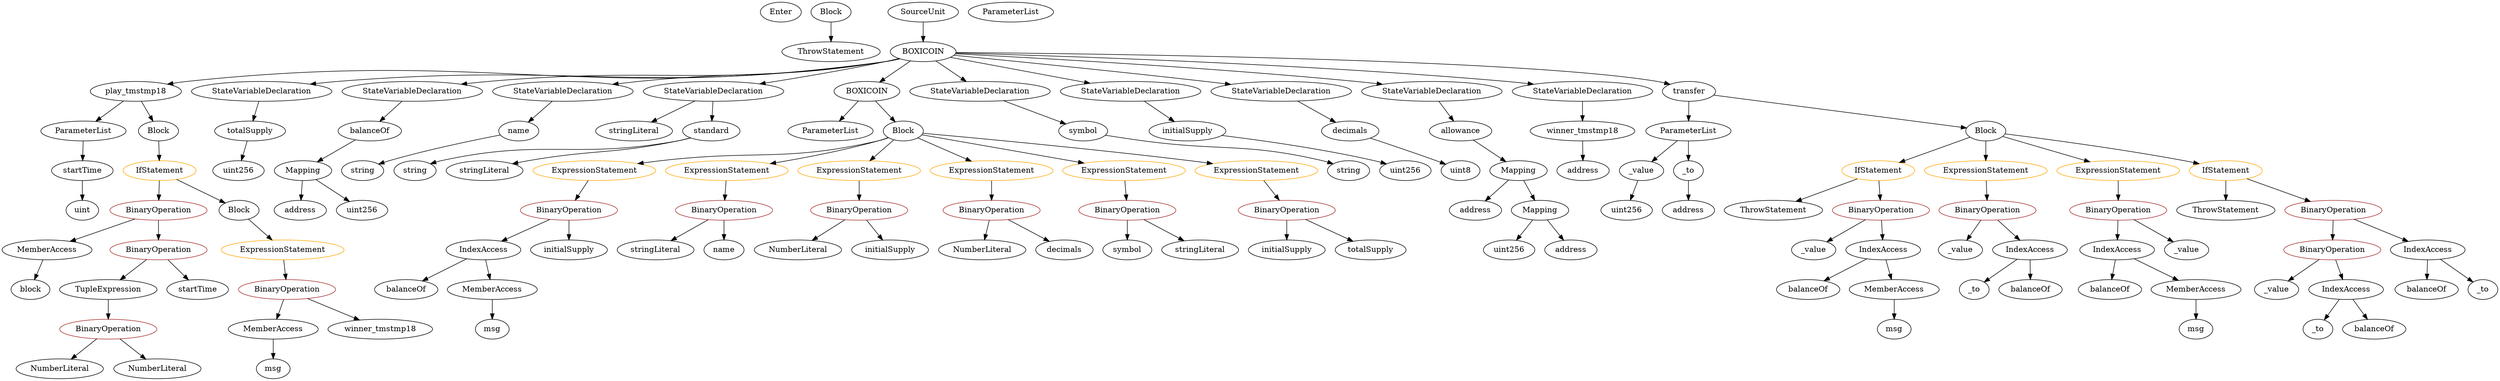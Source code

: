 strict digraph {
	graph [bb="0,0,3831,684"];
	node [label="\N"];
	Enter	[height=0.5,
		pos="1213,666",
		width=0.83628];
	ThrowStatement_Unnamed_2	[color=black,
		height=0.5,
		label=ThrowStatement,
		pos="1294,594",
		width=2.0006];
	ElementaryTypeName_uint256_4	[color=black,
		height=0.5,
		label=uint256,
		pos="2489,306",
		width=1.0442];
	IndexAccess_Unnamed_4	[color=black,
		height=0.5,
		label=IndexAccess,
		pos="3235,234",
		width=1.6402];
	Identifier_balanceOf_4	[color=black,
		height=0.5,
		label=balanceOf,
		pos="3214,162",
		width=1.3491];
	IndexAccess_Unnamed_4 -> Identifier_balanceOf_4	[pos="e,3219.2,180.1 3229.8,215.7 3227.6,208.24 3224.9,199.32 3222.4,190.97"];
	MemberAccess_Unnamed_2	[color=black,
		height=0.5,
		label=MemberAccess,
		pos="3350,162",
		width=1.9174];
	IndexAccess_Unnamed_4 -> MemberAccess_Unnamed_2	[pos="e,3323.8,178.98 3260.5,217.46 3276.3,207.9 3296.6,195.5 3314,184.94"];
	TupleExpression_Unnamed	[color=black,
		height=0.5,
		label=TupleExpression,
		pos="163.03,162",
		width=2.0422];
	BinaryOperation_Unnamed_13	[color=brown,
		height=0.5,
		label=BinaryOperation,
		pos="163.03,90",
		width=1.9867];
	TupleExpression_Unnamed -> BinaryOperation_Unnamed_13	[pos="e,163.03,108.1 163.03,143.7 163.03,136.41 163.03,127.73 163.03,119.54"];
	stringLiteral_Unnamed_2	[color=black,
		height=0.5,
		label=stringLiteral,
		pos="1016,234",
		width=1.5016];
	NumberLiteral_Unnamed	[color=black,
		height=0.5,
		label=NumberLiteral,
		pos="1230,234",
		width=1.765];
	ElementaryTypeName_uint256_3	[color=black,
		height=0.5,
		label=uint256,
		pos="2303,234",
		width=1.0442];
	MemberAccess_Unnamed_3	[color=black,
		height=0.5,
		label=MemberAccess,
		pos="69.028,234",
		width=1.9174];
	Identifier_block	[color=black,
		height=0.5,
		label=block,
		pos="40.028,162",
		width=0.87786];
	MemberAccess_Unnamed_3 -> Identifier_block	[pos="e,46.914,179.62 61.859,215.7 58.651,207.95 54.794,198.64 51.22,190.02"];
	ElementaryTypeName_string_1	[color=black,
		height=0.5,
		label=string,
		pos="593.03,378",
		width=0.864];
	ParameterList_Unnamed	[color=black,
		height=0.5,
		label=ParameterList,
		pos="1243,450",
		width=1.7095];
	stringLiteral_Unnamed_1	[color=black,
		height=0.5,
		label=stringLiteral,
		pos="957.03,450",
		width=1.5016];
	IfStatement_Unnamed	[color=orange,
		height=0.5,
		label=IfStatement,
		pos="2876,378",
		width=1.4739];
	ThrowStatement_Unnamed	[color=black,
		height=0.5,
		label=ThrowStatement,
		pos="2714,306",
		width=2.0006];
	IfStatement_Unnamed -> ThrowStatement_Unnamed	[pos="e,2749.1,322.14 2844,363.17 2819.8,352.72 2786.3,338.25 2759.4,326.61"];
	BinaryOperation_Unnamed_6	[color=brown,
		height=0.5,
		label=BinaryOperation,
		pos="2876,306",
		width=1.9867];
	IfStatement_Unnamed -> BinaryOperation_Unnamed_6	[pos="e,2876,324.1 2876,359.7 2876,352.41 2876,343.73 2876,335.54"];
	ExpressionStatement_Unnamed_4	[color=orange,
		height=0.5,
		label=ExpressionStatement,
		pos="937.03,378",
		width=2.458];
	BinaryOperation_Unnamed_4	[color=brown,
		height=0.5,
		label=BinaryOperation,
		pos="888.03,306",
		width=1.9867];
	ExpressionStatement_Unnamed_4 -> BinaryOperation_Unnamed_4	[pos="e,900,324.1 924.92,359.7 919.34,351.73 912.6,342.1 906.41,333.26"];
	Identifier_initialSupply	[color=black,
		height=0.5,
		label=initialSupply,
		pos="1368,234",
		width=1.5571];
	Identifier_balanceOf_3	[color=black,
		height=0.5,
		label=balanceOf,
		pos="3710,162",
		width=1.3491];
	Identifier_initialSupply_2	[color=black,
		height=0.5,
		label=initialSupply,
		pos="1968,234",
		width=1.5571];
	NumberLiteral_Unnamed_3	[color=black,
		height=0.5,
		label=NumberLiteral,
		pos="91.028,18",
		width=1.765];
	BinaryOperation_Unnamed_13 -> NumberLiteral_Unnamed_3	[pos="e,108.3,35.789 145.6,72.055 136.84,63.543 126.07,53.068 116.41,43.681"];
	NumberLiteral_Unnamed_2	[color=black,
		height=0.5,
		label=NumberLiteral,
		pos="236.03,18",
		width=1.765];
	BinaryOperation_Unnamed_13 -> NumberLiteral_Unnamed_2	[pos="e,218.6,35.713 180.33,72.411 189.35,63.757 200.57,53.003 210.56,43.417"];
	Identifier__value_2	[color=black,
		height=0.5,
		label=_value,
		pos="3347,234",
		width=0.96103];
	VariableDeclaration_standard	[color=black,
		height=0.5,
		label=standard,
		pos="1072,450",
		width=1.1828];
	ElementaryTypeName_string	[color=black,
		height=0.5,
		label=string,
		pos="673.03,378",
		width=0.864];
	VariableDeclaration_standard -> ElementaryTypeName_string	[pos="e,696.32,390.21 1040.4,437.55 1033.7,435.45 1026.7,433.47 1020,432 885.85,402.51 845.81,431.22 713.03,396 711.04,395.47 709.01,394.86 \
706.99,394.2"];
	stringLiteral_Unnamed	[color=black,
		height=0.5,
		label=stringLiteral,
		pos="776.03,378",
		width=1.5016];
	VariableDeclaration_standard -> stringLiteral_Unnamed	[pos="e,816.56,390.17 1039.7,437.79 1033.3,435.72 1026.5,433.69 1020,432 941.12,411.29 919.49,414.48 840.03,396 835.98,395.06 831.8,394.05 \
827.61,393"];
	FunctionDefinition_play_tmstmp18	[color=black,
		height=0.5,
		label=play_tmstmp18,
		pos="225.03,522",
		width=1.8897];
	ParameterList_Unnamed_3	[color=black,
		height=0.5,
		label=ParameterList,
		pos="120.03,450",
		width=1.7095];
	FunctionDefinition_play_tmstmp18 -> ParameterList_Unnamed_3	[pos="e,143.89,466.91 200.67,504.76 186.53,495.33 168.51,483.32 153.09,473.04"];
	Block_Unnamed_3	[color=black,
		height=0.5,
		label=Block,
		pos="233.03,450",
		width=0.90558];
	FunctionDefinition_play_tmstmp18 -> Block_Unnamed_3	[pos="e,231.07,468.1 227.01,503.7 227.84,496.41 228.83,487.73 229.77,479.54"];
	Parameter_startTime	[color=black,
		height=0.5,
		label=startTime,
		pos="118.03,378",
		width=1.266];
	ParameterList_Unnamed_3 -> Parameter_startTime	[pos="e,118.52,396.1 119.53,431.7 119.33,424.41 119.08,415.73 118.84,407.54"];
	ElementaryTypeName_address_3	[color=black,
		height=0.5,
		label=address,
		pos="2584,306",
		width=1.0996];
	VariableDeclaration_totalSupply	[color=black,
		height=0.5,
		label=totalSupply,
		pos="408.03,450",
		width=1.4739];
	ElementaryTypeName_uint256_1	[color=black,
		height=0.5,
		label=uint256,
		pos="401.03,378",
		width=1.0442];
	VariableDeclaration_totalSupply -> ElementaryTypeName_uint256_1	[pos="e,402.74,396.1 406.3,431.7 405.57,424.41 404.7,415.73 403.88,407.54"];
	Identifier__value_1	[color=black,
		height=0.5,
		label=_value,
		pos="3472,162",
		width=0.96103];
	Identifier__value_3	[color=black,
		height=0.5,
		label=_value,
		pos="2987,234",
		width=0.96103];
	ElementaryTypeName_uint	[color=black,
		height=0.5,
		label=uint,
		pos="118.03,306",
		width=0.75];
	Parameter_startTime -> ElementaryTypeName_uint	[pos="e,118.03,324.1 118.03,359.7 118.03,352.41 118.03,343.73 118.03,335.54"];
	Identifier_msg_2	[color=black,
		height=0.5,
		label=msg,
		pos="3350,90",
		width=0.75];
	ExpressionStatement_Unnamed_1	[color=orange,
		height=0.5,
		label=ExpressionStatement,
		pos="1132,378",
		width=2.458];
	BinaryOperation_Unnamed_1	[color=brown,
		height=0.5,
		label=BinaryOperation,
		pos="1118,306",
		width=1.9867];
	ExpressionStatement_Unnamed_1 -> BinaryOperation_Unnamed_1	[pos="e,1121.4,324.1 1128.6,359.7 1127.1,352.32 1125.3,343.52 1123.7,335.25"];
	Identifier_msg_3	[color=black,
		height=0.5,
		label=msg,
		pos="390.03,18",
		width=0.75];
	MemberAccess_Unnamed_4	[color=black,
		height=0.5,
		label=MemberAccess,
		pos="390.03,90",
		width=1.9174];
	MemberAccess_Unnamed_4 -> Identifier_msg_3	[pos="e,390.03,36.104 390.03,71.697 390.03,64.407 390.03,55.726 390.03,47.536"];
	IfStatement_Unnamed_2	[color=orange,
		height=0.5,
		label=IfStatement,
		pos="235.03,378",
		width=1.4739];
	BinaryOperation_Unnamed_11	[color=brown,
		height=0.5,
		label=BinaryOperation,
		pos="235.03,306",
		width=1.9867];
	IfStatement_Unnamed_2 -> BinaryOperation_Unnamed_11	[pos="e,235.03,324.1 235.03,359.7 235.03,352.41 235.03,343.73 235.03,335.54"];
	Block_Unnamed_4	[color=black,
		height=0.5,
		label=Block,
		pos="390.03,306",
		width=0.90558];
	IfStatement_Unnamed_2 -> Block_Unnamed_4	[pos="e,365.21,318.21 266.02,363 291.65,351.43 328.03,335 354.77,322.93"];
	Identifier__value	[color=black,
		height=0.5,
		label=_value,
		pos="2763,234",
		width=0.96103];
	Block_Unnamed_3 -> IfStatement_Unnamed_2	[pos="e,234.54,396.1 233.52,431.7 233.73,424.41 233.98,415.73 234.21,407.54"];
	ParameterList_Unnamed_2	[color=black,
		height=0.5,
		label=ParameterList,
		pos="1572,666",
		width=1.7095];
	IndexAccess_Unnamed	[color=black,
		height=0.5,
		label=IndexAccess,
		pos="755.03,234",
		width=1.6402];
	BinaryOperation_Unnamed_4 -> IndexAccess_Unnamed	[pos="e,783.86,250.18 858.18,289.29 839.18,279.29 814.37,266.23 793.85,255.43"];
	Identifier_initialSupply_1	[color=black,
		height=0.5,
		label=initialSupply,
		pos="888.03,234",
		width=1.5571];
	BinaryOperation_Unnamed_4 -> Identifier_initialSupply_1	[pos="e,888.03,252.1 888.03,287.7 888.03,280.41 888.03,271.73 888.03,263.54"];
	ElementaryTypeName_address	[color=black,
		height=0.5,
		label=address,
		pos="497.03,306",
		width=1.0996];
	Identifier__to	[color=black,
		height=0.5,
		label=_to,
		pos="3537,90",
		width=0.75];
	Identifier_balanceOf_2	[color=black,
		height=0.5,
		label=balanceOf,
		pos="3631,90",
		width=1.3491];
	VariableDeclaration_allowance	[color=black,
		height=0.5,
		label=allowance,
		pos="2230,450",
		width=1.3076];
	Mapping_Unnamed_1	[color=black,
		height=0.5,
		label=Mapping,
		pos="2311,378",
		width=1.2105];
	VariableDeclaration_allowance -> Mapping_Unnamed_1	[pos="e,2292.7,394.82 2248.4,433.12 2259,423.99 2272.4,412.36 2284.2,402.22"];
	Identifier_balanceOf	[color=black,
		height=0.5,
		label=balanceOf,
		pos="687.03,162",
		width=1.3491];
	IndexAccess_Unnamed -> Identifier_balanceOf	[pos="e,703.03,179.47 738.91,216.41 730.53,207.78 720.12,197.06 710.82,187.5"];
	MemberAccess_Unnamed	[color=black,
		height=0.5,
		label=MemberAccess,
		pos="823.03,162",
		width=1.9174];
	IndexAccess_Unnamed -> MemberAccess_Unnamed	[pos="e,806.56,179.96 771.14,216.41 779.32,207.99 789.43,197.58 798.55,188.2"];
	StateVariableDeclaration_Unnamed_5	[color=black,
		height=0.5,
		label=StateVariableDeclaration,
		pos="412.03,522",
		width=2.8184];
	StateVariableDeclaration_Unnamed_5 -> VariableDeclaration_totalSupply	[pos="e,409.01,468.1 411.04,503.7 410.62,496.41 410.13,487.73 409.66,479.54"];
	VariableDeclaration_winner_tmstmp18	[color=black,
		height=0.5,
		label=winner_tmstmp18,
		pos="2412,450",
		width=2.1392];
	ElementaryTypeName_address_4	[color=black,
		height=0.5,
		label=address,
		pos="2412,378",
		width=1.0996];
	VariableDeclaration_winner_tmstmp18 -> ElementaryTypeName_address_4	[pos="e,2412,396.1 2412,431.7 2412,424.41 2412,415.73 2412,407.54"];
	StateVariableDeclaration_Unnamed_6	[color=black,
		height=0.5,
		label=StateVariableDeclaration,
		pos="633.03,522",
		width=2.8184];
	VariableDeclaration_balanceOf	[color=black,
		height=0.5,
		label=balanceOf,
		pos="547.03,450",
		width=1.3491];
	StateVariableDeclaration_Unnamed_6 -> VariableDeclaration_balanceOf	[pos="e,566.48,466.83 612.21,504.05 601.12,495.03 587.31,483.79 575.27,473.99"];
	Identifier_totalSupply	[color=black,
		height=0.5,
		label=totalSupply,
		pos="2095,234",
		width=1.4739];
	StateVariableDeclaration_Unnamed_1	[color=black,
		height=0.5,
		label=StateVariableDeclaration,
		pos="854.03,522",
		width=2.8184];
	VariableDeclaration_name	[color=black,
		height=0.5,
		label=name,
		pos="757.03,450",
		width=0.83628];
	StateVariableDeclaration_Unnamed_1 -> VariableDeclaration_name	[pos="e,775.75,464.51 830.55,504.05 816.75,494.1 799.23,481.46 784.75,471.01"];
	Identifier__to_2	[color=black,
		height=0.5,
		label=_to,
		pos="3005,162",
		width=0.75];
	Identifier_symbol	[color=black,
		height=0.5,
		label=symbol,
		pos="1730,234",
		width=1.0581];
	Identifier__to_1	[color=black,
		height=0.5,
		label=_to,
		pos="3804,162",
		width=0.75];
	BinaryOperation_Unnamed_11 -> MemberAccess_Unnamed_3	[pos="e,104.29,249.87 199.42,289.98 174.61,279.52 141.3,265.48 114.56,254.2"];
	BinaryOperation_Unnamed_12	[color=brown,
		height=0.5,
		label=BinaryOperation,
		pos="235.03,234",
		width=1.9867];
	BinaryOperation_Unnamed_11 -> BinaryOperation_Unnamed_12	[pos="e,235.03,252.1 235.03,287.7 235.03,280.41 235.03,271.73 235.03,263.54"];
	BinaryOperation_Unnamed_9	[color=brown,
		height=0.5,
		label=BinaryOperation,
		pos="3235,306",
		width=1.9867];
	BinaryOperation_Unnamed_9 -> IndexAccess_Unnamed_4	[pos="e,3235,252.1 3235,287.7 3235,280.41 3235,271.73 3235,263.54"];
	BinaryOperation_Unnamed_9 -> Identifier__value_2	[pos="e,3325.7,248.33 3261,288.76 3277.4,278.5 3298.7,265.18 3316,254.37"];
	ExpressionStatement_Unnamed_8	[color=orange,
		height=0.5,
		label=ExpressionStatement,
		pos="421.03,234",
		width=2.458];
	Block_Unnamed_4 -> ExpressionStatement_Unnamed_8	[pos="e,413.38,252.28 397.53,288.05 400.91,280.43 404.98,271.23 408.78,262.65"];
	ContractDefinition_BOXICOIN	[color=black,
		height=0.5,
		label=BOXICOIN,
		pos="1440,594",
		width=1.5571];
	ContractDefinition_BOXICOIN -> FunctionDefinition_play_tmstmp18	[pos="e,273.26,535.07 1400.1,581.07 1391.9,579.03 1383.2,577.19 1375,576 902.86,507.21 775.44,599.69 302.03,540 296.32,539.28 290.4,538.34 \
284.51,537.27"];
	ContractDefinition_BOXICOIN -> StateVariableDeclaration_Unnamed_5	[pos="e,483.54,535.13 1399.7,581.04 1391.6,579.03 1383.1,577.21 1375,576 1000.2,519.73 900.25,576.74 523.03,540 513.82,539.1 504.22,537.96 \
494.68,536.68"];
	ContractDefinition_BOXICOIN -> StateVariableDeclaration_Unnamed_6	[pos="e,705.15,535.06 1399.7,581.13 1391.6,579.12 1383.1,577.27 1375,576 1097.6,532.25 1023.4,569.3 744.03,540 735.07,539.06 725.73,537.91 \
716.43,536.65"];
	ContractDefinition_BOXICOIN -> StateVariableDeclaration_Unnamed_1	[pos="e,927.08,534.87 1399.3,581.24 1391.3,579.24 1383,577.38 1375,576 1194.8,544.75 1146.6,561.86 965.03,540 956.39,538.96 947.38,537.77 \
938.4,536.5"];
	StateVariableDeclaration_Unnamed	[color=black,
		height=0.5,
		label=StateVariableDeclaration,
		pos="1075,522",
		width=2.8184];
	ContractDefinition_BOXICOIN -> StateVariableDeclaration_Unnamed	[pos="e,1149.9,534.51 1398.5,581.61 1390.8,579.63 1382.7,577.67 1375,576 1303.4,560.34 1221.4,546.1 1161.3,536.34"];
	FunctionDefinition_BOXICOIN	[color=black,
		height=0.5,
		label=BOXICOIN,
		pos="1352,522",
		width=1.5571];
	ContractDefinition_BOXICOIN -> FunctionDefinition_BOXICOIN	[pos="e,1372.3,539.15 1419.6,576.76 1408.2,567.66 1393.7,556.16 1381.1,546.13"];
	StateVariableDeclaration_Unnamed_2	[color=black,
		height=0.5,
		label=StateVariableDeclaration,
		pos="1528,522",
		width=2.8184];
	ContractDefinition_BOXICOIN -> StateVariableDeclaration_Unnamed_2	[pos="e,1506.8,539.88 1460.4,576.76 1471.6,567.86 1485.7,556.65 1498.1,546.78"];
	StateVariableDeclaration_Unnamed_4	[color=black,
		height=0.5,
		label=StateVariableDeclaration,
		pos="1749,522",
		width=2.8184];
	ContractDefinition_BOXICOIN -> StateVariableDeclaration_Unnamed_4	[pos="e,1688.1,536.81 1485,582.82 1535.3,571.42 1617.5,552.79 1676.9,539.34"];
	StateVariableDeclaration_Unnamed_3	[color=black,
		height=0.5,
		label=StateVariableDeclaration,
		pos="1970,522",
		width=2.8184];
	ContractDefinition_BOXICOIN -> StateVariableDeclaration_Unnamed_3	[pos="e,1895.7,534.65 1492,586.87 1571.3,577.42 1727,558.45 1859,540 1867.3,538.85 1875.9,537.6 1884.5,536.33"];
	StateVariableDeclaration_Unnamed_7	[color=black,
		height=0.5,
		label=StateVariableDeclaration,
		pos="2191,522",
		width=2.8184];
	ContractDefinition_BOXICOIN -> StateVariableDeclaration_Unnamed_7	[pos="e,2118.3,534.88 1494.9,589.74 1605.8,582.88 1864.1,565.44 2080,540 2088.8,538.96 2098,537.76 2107.2,536.47"];
	StateVariableDeclaration_Unnamed_8	[color=black,
		height=0.5,
		label=StateVariableDeclaration,
		pos="2412,522",
		width=2.8184];
	ContractDefinition_BOXICOIN -> StateVariableDeclaration_Unnamed_8	[pos="e,2339.9,535.01 1495.8,591.31 1633.1,586.79 1998.2,572.44 2301,540 2310,539.04 2319.3,537.87 2328.6,536.6"];
	FunctionDefinition_transfer	[color=black,
		height=0.5,
		label=transfer,
		pos="2577,522",
		width=1.0719];
	ContractDefinition_BOXICOIN -> FunctionDefinition_transfer	[pos="e,2547.1,533.74 1496,592.11 1688.5,588.76 2321.9,575.26 2522,540 2526.7,539.18 2531.5,538.08 2536.2,536.84"];
	StateVariableDeclaration_Unnamed -> stringLiteral_Unnamed_1	[pos="e,982.65,466.2 1046.8,504.23 1030.5,494.56 1009.8,482.32 992.44,472.01"];
	StateVariableDeclaration_Unnamed -> VariableDeclaration_standard	[pos="e,1072.8,468.1 1074.3,503.7 1074,496.41 1073.6,487.73 1073.3,479.54"];
	BinaryOperation_Unnamed_14	[color=brown,
		height=0.5,
		label=BinaryOperation,
		pos="435.03,162",
		width=1.9867];
	BinaryOperation_Unnamed_14 -> MemberAccess_Unnamed_4	[pos="e,400.82,107.79 424.13,144.05 418.99,136.06 412.74,126.33 407,117.4"];
	Identifier_winner_tmstmp18	[color=black,
		height=0.5,
		label=winner_tmstmp18,
		pos="554.03,90",
		width=2.1392];
	BinaryOperation_Unnamed_14 -> Identifier_winner_tmstmp18	[pos="e,526.44,107.23 462.33,144.94 478.54,135.4 499.31,123.18 516.99,112.79"];
	BinaryOperation_Unnamed_6 -> Identifier__value	[pos="e,2784.7,248.4 2850.1,288.94 2833.5,278.68 2812,265.32 2794.4,254.46"];
	IndexAccess_Unnamed_1	[color=black,
		height=0.5,
		label=IndexAccess,
		pos="2875,234",
		width=1.6402];
	BinaryOperation_Unnamed_6 -> IndexAccess_Unnamed_1	[pos="e,2875.3,252.1 2875.8,287.7 2875.7,280.41 2875.6,271.73 2875.4,263.54"];
	Block_Unnamed	[color=black,
		height=0.5,
		label=Block,
		pos="1355,450",
		width=0.90558];
	Block_Unnamed -> ExpressionStatement_Unnamed_4	[pos="e,1001.8,390.65 1330.7,437.67 1325.3,435.51 1319.5,433.47 1314,432 1193.2,399.77 1158.7,414.69 1035,396 1027.9,394.92 1020.5,393.74 \
1013,392.52"];
	Block_Unnamed -> ExpressionStatement_Unnamed_1	[pos="e,1185.1,392.8 1330,438.13 1324.8,435.99 1319.3,433.84 1314,432 1275.4,418.4 1231.3,405.49 1196.1,395.82"];
	ExpressionStatement_Unnamed	[color=orange,
		height=0.5,
		label=ExpressionStatement,
		pos="1327,378",
		width=2.458];
	Block_Unnamed -> ExpressionStatement_Unnamed	[pos="e,1333.9,396.28 1348.2,432.05 1345.2,424.52 1341.6,415.44 1338.2,406.94"];
	ExpressionStatement_Unnamed_2	[color=orange,
		height=0.5,
		label=ExpressionStatement,
		pos="1522,378",
		width=2.458];
	Block_Unnamed -> ExpressionStatement_Unnamed_2	[pos="e,1484.6,394.68 1380.4,438.37 1405.2,427.97 1443.6,411.87 1474.2,399.06"];
	ExpressionStatement_Unnamed_3	[color=orange,
		height=0.5,
		label=ExpressionStatement,
		pos="1717,378",
		width=2.458];
	Block_Unnamed -> ExpressionStatement_Unnamed_3	[pos="e,1654.4,391.12 1385.6,443.09 1442.1,432.17 1564.3,408.53 1643.5,393.22"];
	ExpressionStatement_Unnamed_5	[color=orange,
		height=0.5,
		label=ExpressionStatement,
		pos="1912,378",
		width=2.458];
	Block_Unnamed -> ExpressionStatement_Unnamed_5	[pos="e,1847.5,390.72 1387.1,445.93 1462,438.62 1654.2,419.06 1814,396 1821.2,394.96 1828.7,393.8 1836.2,392.59"];
	Mapping_Unnamed	[color=black,
		height=0.5,
		label=Mapping,
		pos="500.03,378",
		width=1.2105];
	VariableDeclaration_balanceOf -> Mapping_Unnamed	[pos="e,511.3,395.79 535.65,432.05 530.22,423.97 523.61,414.12 517.56,405.11"];
	VariableDeclaration_initialSupply	[color=black,
		height=0.5,
		label=initialSupply,
		pos="1801,450",
		width=1.5571];
	ElementaryTypeName_uint256	[color=black,
		height=0.5,
		label=uint256,
		pos="2137,378",
		width=1.0442];
	VariableDeclaration_initialSupply -> ElementaryTypeName_uint256	[pos="e,2108.4,390.19 1852.2,442.23 1910.5,433.93 2008,418.18 2090,396 2092.6,395.31 2095.2,394.55 2097.8,393.73"];
	BinaryOperation_Unnamed_3	[color=brown,
		height=0.5,
		label=BinaryOperation,
		pos="1730,306",
		width=1.9867];
	BinaryOperation_Unnamed_3 -> Identifier_symbol	[pos="e,1730,252.1 1730,287.7 1730,280.41 1730,271.73 1730,263.54"];
	stringLiteral_Unnamed_3	[color=black,
		height=0.5,
		label=stringLiteral,
		pos="1840,234",
		width=1.5016];
	BinaryOperation_Unnamed_3 -> stringLiteral_Unnamed_3	[pos="e,1815.8,250.43 1755.5,288.76 1770.6,279.2 1789.8,266.98 1806.1,256.61"];
	SourceUnit_Unnamed	[color=black,
		height=0.5,
		label=SourceUnit,
		pos="1440,666",
		width=1.46];
	SourceUnit_Unnamed -> ContractDefinition_BOXICOIN	[pos="e,1440,612.1 1440,647.7 1440,640.41 1440,631.73 1440,623.54"];
	ElementaryTypeName_uint8	[color=black,
		height=0.5,
		label=uint8,
		pos="2221,378",
		width=0.7947];
	ElementaryTypeName_address_1	[color=black,
		height=0.5,
		label=address,
		pos="2249,306",
		width=1.0996];
	BinaryOperation_Unnamed_2	[color=brown,
		height=0.5,
		label=BinaryOperation,
		pos="1522,306",
		width=1.9867];
	NumberLiteral_Unnamed_1	[color=black,
		height=0.5,
		label=NumberLiteral,
		pos="1506,234",
		width=1.765];
	BinaryOperation_Unnamed_2 -> NumberLiteral_Unnamed_1	[pos="e,1509.9,252.1 1518.1,287.7 1516.4,280.32 1514.4,271.52 1512.5,263.25"];
	Identifier_decimals	[color=black,
		height=0.5,
		label=decimals,
		pos="1631,234",
		width=1.1967];
	BinaryOperation_Unnamed_2 -> Identifier_decimals	[pos="e,1608.1,249.72 1547.3,288.76 1562.7,278.91 1582.4,266.23 1598.9,255.66"];
	ElementaryTypeName_string_2	[color=black,
		height=0.5,
		label=string,
		pos="2050,378",
		width=0.864];
	Parameter__value	[color=black,
		height=0.5,
		label=_value,
		pos="2504,378",
		width=0.96103];
	Parameter__value -> ElementaryTypeName_uint256_4	[pos="e,2492.7,324.1 2500.3,359.7 2498.7,352.32 2496.9,343.52 2495.1,335.25"];
	Mapping_Unnamed_2	[color=black,
		height=0.5,
		label=Mapping,
		pos="2350,306",
		width=1.2105];
	Mapping_Unnamed_2 -> ElementaryTypeName_uint256_3	[pos="e,2314.1,251.47 2338.9,288.41 2333.4,280.22 2326.6,270.14 2320.5,260.95"];
	ElementaryTypeName_address_2	[color=black,
		height=0.5,
		label=address,
		pos="2398,234",
		width=1.0996];
	Mapping_Unnamed_2 -> ElementaryTypeName_address_2	[pos="e,2386.7,251.47 2361.4,288.41 2367,280.22 2373.9,270.14 2380.2,260.95"];
	Mapping_Unnamed_1 -> ElementaryTypeName_address_1	[pos="e,2263.3,323.15 2296.6,360.76 2289,352.11 2279.4,341.27 2270.8,331.6"];
	Mapping_Unnamed_1 -> Mapping_Unnamed_2	[pos="e,2340.7,323.79 2320.5,360.05 2324.9,352.14 2330.2,342.54 2335.2,333.69"];
	ElementaryTypeName_uint256_2	[color=black,
		height=0.5,
		label=uint256,
		pos="592.03,306",
		width=1.0442];
	Block_Unnamed_2	[color=black,
		height=0.5,
		label=Block,
		pos="1294,666",
		width=0.90558];
	Block_Unnamed_2 -> ThrowStatement_Unnamed_2	[pos="e,1294,612.1 1294,647.7 1294,640.41 1294,631.73 1294,623.54"];
	Mapping_Unnamed -> ElementaryTypeName_address	[pos="e,497.76,324.1 499.29,359.7 498.97,352.41 498.6,343.73 498.25,335.54"];
	Mapping_Unnamed -> ElementaryTypeName_uint256_2	[pos="e,572.73,321.68 519.99,361.81 532.82,352.05 549.69,339.22 563.87,328.42"];
	Identifier_balanceOf_5	[color=black,
		height=0.5,
		label=balanceOf,
		pos="3099,162",
		width=1.3491];
	Identifier_balanceOf_1	[color=black,
		height=0.5,
		label=balanceOf,
		pos="2747,162",
		width=1.3491];
	ParameterList_Unnamed_1	[color=black,
		height=0.5,
		label=ParameterList,
		pos="2577,450",
		width=1.7095];
	ParameterList_Unnamed_1 -> Parameter__value	[pos="e,2519.7,394.04 2559.7,432.41 2550.2,423.31 2538.3,411.9 2528,401.96"];
	Parameter__to	[color=black,
		height=0.5,
		label=_to,
		pos="2584,378",
		width=0.75];
	ParameterList_Unnamed_1 -> Parameter__to	[pos="e,2582.3,396.1 2578.8,431.7 2579.5,424.41 2580.4,415.73 2581.2,407.54"];
	BinaryOperation_Unnamed_10	[color=brown,
		height=0.5,
		label=BinaryOperation,
		pos="3038,306",
		width=1.9867];
	BinaryOperation_Unnamed_10 -> Identifier__value_3	[pos="e,2998.9,251.31 3025.7,288.05 3019.6,279.77 3012.2,269.62 3005.6,260.42"];
	IndexAccess_Unnamed_5	[color=black,
		height=0.5,
		label=IndexAccess,
		pos="3099,234",
		width=1.6402];
	BinaryOperation_Unnamed_10 -> IndexAccess_Unnamed_5	[pos="e,3084.4,251.79 3052.8,288.05 3060.1,279.71 3069,269.49 3077,260.25"];
	BinaryOperation_Unnamed	[color=brown,
		height=0.5,
		label=BinaryOperation,
		pos="1327,306",
		width=1.9867];
	ExpressionStatement_Unnamed -> BinaryOperation_Unnamed	[pos="e,1327,324.1 1327,359.7 1327,352.41 1327,343.73 1327,335.54"];
	FunctionDefinition_BOXICOIN -> ParameterList_Unnamed	[pos="e,1267.5,466.73 1327.8,505.46 1312.8,495.84 1293.4,483.32 1276.8,472.72"];
	FunctionDefinition_BOXICOIN -> Block_Unnamed	[pos="e,1354.3,468.1 1352.8,503.7 1353.1,496.41 1353.5,487.73 1353.8,479.54"];
	Parameter__to -> ElementaryTypeName_address_3	[pos="e,2584,324.1 2584,359.7 2584,352.41 2584,343.73 2584,335.54"];
	BinaryOperation_Unnamed -> NumberLiteral_Unnamed	[pos="e,1252.4,251.15 1304.5,288.76 1291.8,279.58 1275.7,267.94 1261.7,257.84"];
	BinaryOperation_Unnamed -> Identifier_initialSupply	[pos="e,1358,252.1 1337.2,287.7 1341.7,279.9 1347.2,270.51 1352.3,261.83"];
	BinaryOperation_Unnamed_8	[color=brown,
		height=0.5,
		label=BinaryOperation,
		pos="3560,234",
		width=1.9867];
	BinaryOperation_Unnamed_8 -> Identifier__value_1	[pos="e,3490.3,177.57 3539.2,216.41 3527.2,206.91 3512.1,194.88 3499.2,184.65"];
	IndexAccess_Unnamed_2	[color=black,
		height=0.5,
		label=IndexAccess,
		pos="3584,162",
		width=1.6402];
	BinaryOperation_Unnamed_8 -> IndexAccess_Unnamed_2	[pos="e,3578.2,180.1 3566,215.7 3568.5,208.24 3571.6,199.32 3574.4,190.97"];
	IndexAccess_Unnamed_2 -> Identifier__to	[pos="e,3547.7,106.83 3572.7,144.05 3567.1,135.73 3560.2,125.54 3554,116.32"];
	IndexAccess_Unnamed_2 -> Identifier_balanceOf_2	[pos="e,3619.8,107.79 3595.4,144.05 3600.8,135.97 3607.4,126.12 3613.5,117.11"];
	ThrowStatement_Unnamed_1	[color=black,
		height=0.5,
		label=ThrowStatement,
		pos="3398,306",
		width=2.0006];
	ExpressionStatement_Unnamed_2 -> BinaryOperation_Unnamed_2	[pos="e,1522,324.1 1522,359.7 1522,352.41 1522,343.73 1522,335.54"];
	Identifier_startTime	[color=black,
		height=0.5,
		label=startTime,
		pos="300.03,162",
		width=1.266];
	Identifier_msg_1	[color=black,
		height=0.5,
		label=msg,
		pos="2883,90",
		width=0.75];
	BinaryOperation_Unnamed_1 -> stringLiteral_Unnamed_2	[pos="e,1038.7,250.59 1094.1,288.59 1080.4,279.17 1063,267.23 1048.1,257.01"];
	Identifier_name	[color=black,
		height=0.5,
		label=name,
		pos="1118,234",
		width=0.83628];
	BinaryOperation_Unnamed_1 -> Identifier_name	[pos="e,1118,252.1 1118,287.7 1118,280.41 1118,271.73 1118,263.54"];
	IndexAccess_Unnamed_1 -> Identifier_balanceOf_1	[pos="e,2773.4,177.44 2847.3,217.81 2828.5,207.56 2803.6,193.93 2783.3,182.82"];
	MemberAccess_Unnamed_1	[color=black,
		height=0.5,
		label=MemberAccess,
		pos="2883,162",
		width=1.9174];
	IndexAccess_Unnamed_1 -> MemberAccess_Unnamed_1	[pos="e,2881.1,180.1 2877,215.7 2877.8,208.41 2878.8,199.73 2879.8,191.54"];
	ExpressionStatement_Unnamed_7	[color=orange,
		height=0.5,
		label=ExpressionStatement,
		pos="3038,378",
		width=2.458];
	ExpressionStatement_Unnamed_7 -> BinaryOperation_Unnamed_10	[pos="e,3038,324.1 3038,359.7 3038,352.41 3038,343.73 3038,335.54"];
	VariableDeclaration_symbol	[color=black,
		height=0.5,
		label=symbol,
		pos="1635,450",
		width=1.0581];
	StateVariableDeclaration_Unnamed_2 -> VariableDeclaration_symbol	[pos="e,1613.6,465.04 1553.7,504.23 1568.8,494.32 1588.1,481.7 1604.1,471.23"];
	VariableDeclaration_symbol -> ElementaryTypeName_string_2	[pos="e,2026.5,389.97 1670,442.79 1689.5,439.43 1714,435.3 1736,432 1857.1,413.84 1890.8,427.71 2009,396 2011.3,395.39 2013.6,394.69 2015.9,\
393.92"];
	VariableDeclaration_decimals	[color=black,
		height=0.5,
		label=decimals,
		pos="2026,450",
		width=1.1967];
	VariableDeclaration_decimals -> ElementaryTypeName_uint8	[pos="e,2198.9,389.64 2060.3,438.67 2092.6,428.67 2142.1,412.62 2184,396 2185.5,395.4 2187.1,394.77 2188.7,394.11"];
	IndexAccess_Unnamed_3	[color=black,
		height=0.5,
		label=IndexAccess,
		pos="3710,234",
		width=1.6402];
	IndexAccess_Unnamed_3 -> Identifier_balanceOf_3	[pos="e,3710,180.1 3710,215.7 3710,208.41 3710,199.73 3710,191.54"];
	IndexAccess_Unnamed_3 -> Identifier__to_1	[pos="e,3786.6,176.01 3731.4,217.12 3745,206.92 3762.9,193.61 3777.5,182.74"];
	BinaryOperation_Unnamed_5	[color=brown,
		height=0.5,
		label=BinaryOperation,
		pos="1968,306",
		width=1.9867];
	BinaryOperation_Unnamed_5 -> Identifier_initialSupply_2	[pos="e,1968,252.1 1968,287.7 1968,280.41 1968,271.73 1968,263.54"];
	BinaryOperation_Unnamed_5 -> Identifier_totalSupply	[pos="e,2068.1,249.86 1996.8,289.12 2015,279.13 2038.5,266.15 2058,255.41"];
	StateVariableDeclaration_Unnamed_4 -> VariableDeclaration_initialSupply	[pos="e,1788.7,467.62 1761.9,503.7 1768,495.52 1775.3,485.6 1782,476.58"];
	MemberAccess_Unnamed_1 -> Identifier_msg_1	[pos="e,2883,108.1 2883,143.7 2883,136.41 2883,127.73 2883,119.54"];
	ExpressionStatement_Unnamed_8 -> BinaryOperation_Unnamed_14	[pos="e,431.61,180.1 424.49,215.7 425.96,208.32 427.72,199.52 429.38,191.25"];
	MemberAccess_Unnamed_2 -> Identifier_msg_2	[pos="e,3350,108.1 3350,143.7 3350,136.41 3350,127.73 3350,119.54"];
	ExpressionStatement_Unnamed_6	[color=orange,
		height=0.5,
		label=ExpressionStatement,
		pos="3235,378",
		width=2.458];
	ExpressionStatement_Unnamed_6 -> BinaryOperation_Unnamed_9	[pos="e,3235,324.1 3235,359.7 3235,352.41 3235,343.73 3235,335.54"];
	Identifier_msg	[color=black,
		height=0.5,
		label=msg,
		pos="823.03,90",
		width=0.75];
	ExpressionStatement_Unnamed_3 -> BinaryOperation_Unnamed_3	[pos="e,1726.9,324.1 1720.2,359.7 1721.6,352.32 1723.2,343.52 1724.8,335.25"];
	MemberAccess_Unnamed -> Identifier_msg	[pos="e,823.03,108.1 823.03,143.7 823.03,136.41 823.03,127.73 823.03,119.54"];
	StateVariableDeclaration_Unnamed_3 -> VariableDeclaration_decimals	[pos="e,2013.1,467.14 1983.9,503.7 1990.6,495.32 1998.7,485.1 2006.1,475.9"];
	StateVariableDeclaration_Unnamed_7 -> VariableDeclaration_allowance	[pos="e,2220.5,468.1 2200.7,503.7 2205,495.98 2210.1,486.71 2214.9,478.11"];
	BinaryOperation_Unnamed_12 -> TupleExpression_Unnamed	[pos="e,180.3,179.79 217.6,216.05 208.84,207.54 198.07,197.07 188.41,187.68"];
	BinaryOperation_Unnamed_12 -> Identifier_startTime	[pos="e,284.89,179.31 250.76,216.05 258.7,207.5 268.48,196.97 277.23,187.56"];
	ExpressionStatement_Unnamed_5 -> BinaryOperation_Unnamed_5	[pos="e,1954.6,323.79 1925.6,360.05 1932.2,351.8 1940.3,341.7 1947.6,332.54"];
	StateVariableDeclaration_Unnamed_8 -> VariableDeclaration_winner_tmstmp18	[pos="e,2412,468.1 2412,503.7 2412,496.41 2412,487.73 2412,479.54"];
	IfStatement_Unnamed_1	[color=orange,
		height=0.5,
		label=IfStatement,
		pos="3398,378",
		width=1.4739];
	IfStatement_Unnamed_1 -> ThrowStatement_Unnamed_1	[pos="e,3398,324.1 3398,359.7 3398,352.41 3398,343.73 3398,335.54"];
	BinaryOperation_Unnamed_7	[color=brown,
		height=0.5,
		label=BinaryOperation,
		pos="3560,306",
		width=1.9867];
	IfStatement_Unnamed_1 -> BinaryOperation_Unnamed_7	[pos="e,3525,322.14 3430,363.17 3454.2,352.72 3487.7,338.25 3514.7,326.61"];
	IndexAccess_Unnamed_5 -> Identifier__to_2	[pos="e,3022.5,176.01 3077.7,217.12 3064,206.92 3046.1,193.61 3031.5,182.74"];
	IndexAccess_Unnamed_5 -> Identifier_balanceOf_5	[pos="e,3099,180.1 3099,215.7 3099,208.41 3099,199.73 3099,191.54"];
	FunctionDefinition_transfer -> ParameterList_Unnamed_1	[pos="e,2577,468.1 2577,503.7 2577,496.41 2577,487.73 2577,479.54"];
	Block_Unnamed_1	[color=black,
		height=0.5,
		label=Block,
		pos="3038,450",
		width=0.90558];
	FunctionDefinition_transfer -> Block_Unnamed_1	[pos="e,3006.7,455.76 2613.2,515.51 2697.3,502.74 2905.6,471.11 2995.5,457.45"];
	VariableDeclaration_name -> ElementaryTypeName_string_1	[pos="e,617.71,389.53 733.18,438.82 705.61,427.05 659.95,407.57 628.28,394.05"];
	Block_Unnamed_1 -> IfStatement_Unnamed	[pos="e,2908,392.81 3013.1,438.22 2987.8,427.31 2948.3,410.24 2918.2,397.23"];
	Block_Unnamed_1 -> ExpressionStatement_Unnamed_7	[pos="e,3038,396.1 3038,431.7 3038,424.41 3038,415.73 3038,407.54"];
	Block_Unnamed_1 -> ExpressionStatement_Unnamed_6	[pos="e,3192.5,394.11 3065,439.41 3094.9,428.78 3144,411.36 3181.7,397.95"];
	Block_Unnamed_1 -> IfStatement_Unnamed_1	[pos="e,3357.3,389.99 3069.1,444.18 3122.9,435.65 3236.8,416.82 3332,396 3336.6,394.99 3341.4,393.88 3346.2,392.73"];
	BinaryOperation_Unnamed_7 -> BinaryOperation_Unnamed_8	[pos="e,3560,252.1 3560,287.7 3560,280.41 3560,271.73 3560,263.54"];
	BinaryOperation_Unnamed_7 -> IndexAccess_Unnamed_3	[pos="e,3678.7,249.61 3592.9,289.64 3615.2,279.26 3644.7,265.48 3668.6,254.35"];
}

